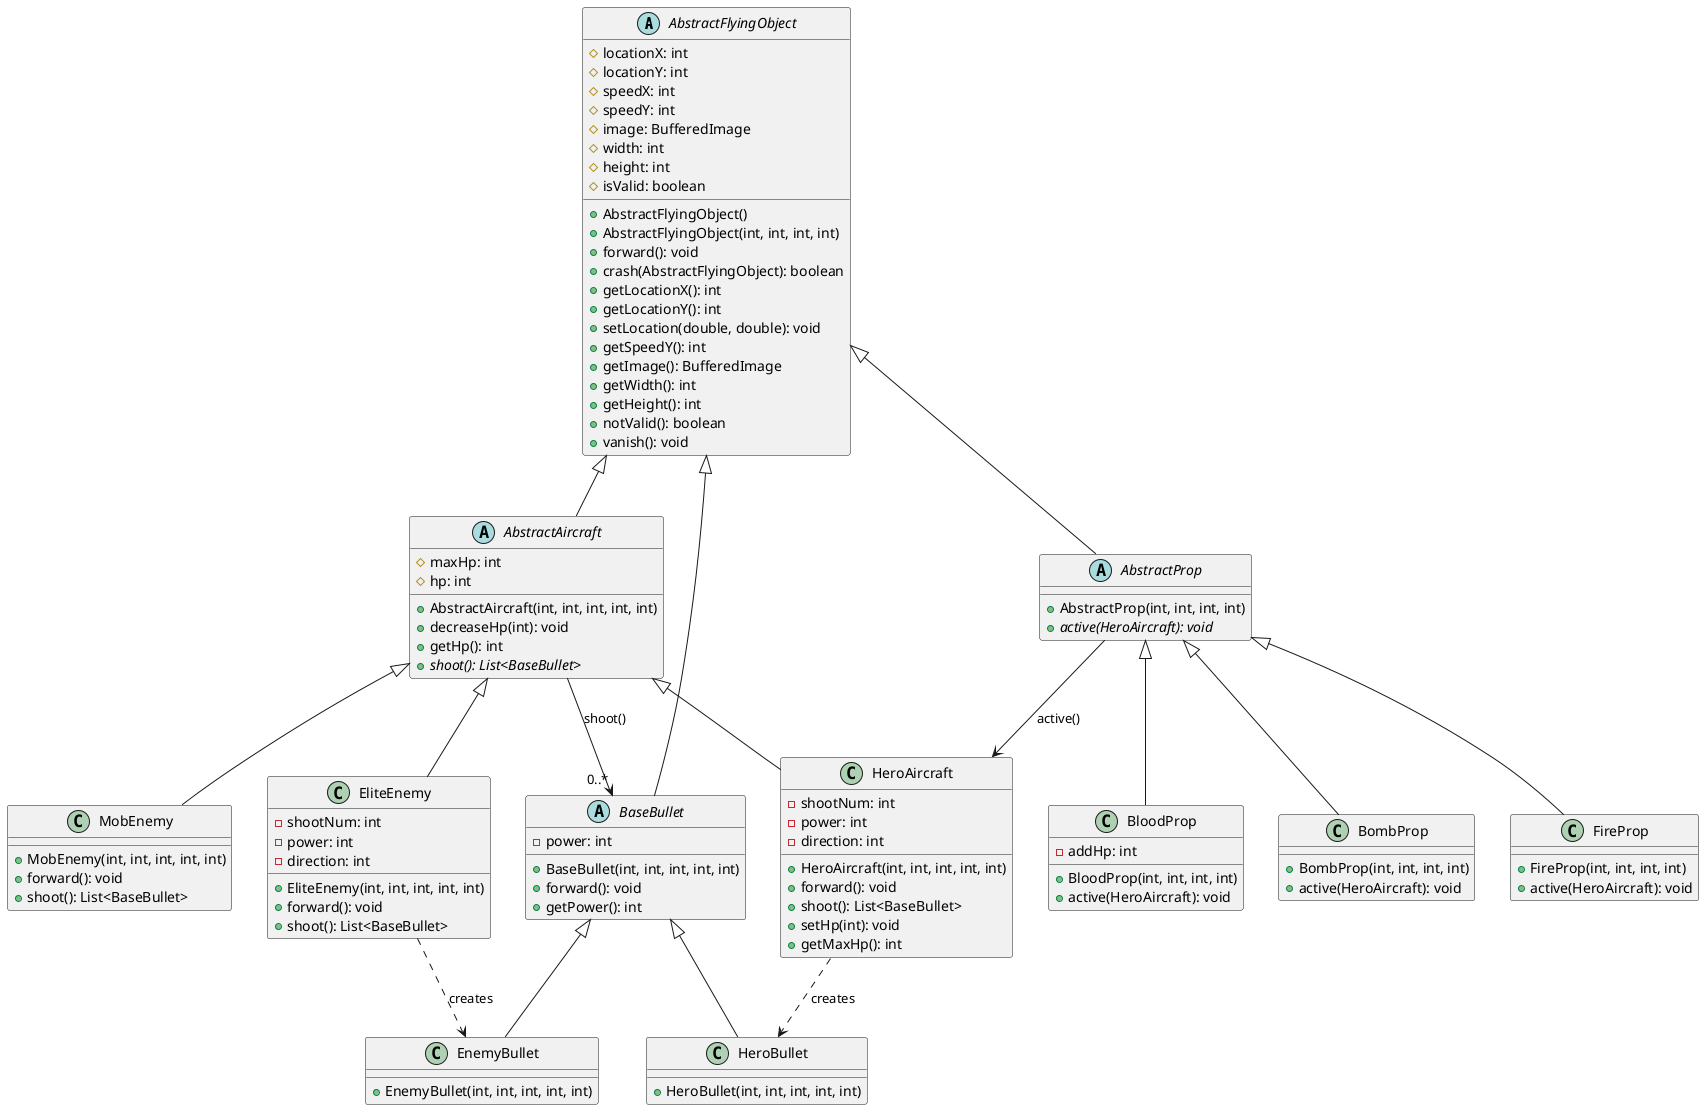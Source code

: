 @startuml
'https://plantuml.com/class-diagram

abstract class AbstractFlyingObject {
  # locationX: int
  # locationY: int
  # speedX: int
  # speedY: int
  # image: BufferedImage
  # width: int
  # height: int
  # isValid: boolean

  + AbstractFlyingObject()
  + AbstractFlyingObject(int, int, int, int)
  + forward(): void
  + crash(AbstractFlyingObject): boolean
  + getLocationX(): int
  + getLocationY(): int
  + setLocation(double, double): void
  + getSpeedY(): int
  + getImage(): BufferedImage
  + getWidth(): int
  + getHeight(): int
  + notValid(): boolean
  + vanish(): void
}

abstract class AbstractAircraft {
  # maxHp: int
  # hp: int

  + AbstractAircraft(int, int, int, int, int)
  + decreaseHp(int): void
  + getHp(): int
  + {abstract} shoot(): List<BaseBullet>
}

class HeroAircraft {
  - shootNum: int
  - power: int
  - direction: int

  + HeroAircraft(int, int, int, int, int)
  + forward(): void
  + shoot(): List<BaseBullet>
  + setHp(int): void
  + getMaxHp(): int
}

class EliteEnemy {
  - shootNum: int
  - power: int
  - direction: int

  + EliteEnemy(int, int, int, int, int)
  + forward(): void
  + shoot(): List<BaseBullet>
}

class MobEnemy {
  + MobEnemy(int, int, int, int, int)
  + forward(): void
  + shoot(): List<BaseBullet>
}

abstract class BaseBullet {
  - power: int

  + BaseBullet(int, int, int, int, int)
  + forward(): void
  + getPower(): int
}

class HeroBullet {
  + HeroBullet(int, int, int, int, int)
}

class EnemyBullet {
  + EnemyBullet(int, int, int, int, int)
}

abstract class AbstractProp {
  + AbstractProp(int, int, int, int)
  + {abstract} active(HeroAircraft): void
}

class BloodProp {
  - addHp: int

  + BloodProp(int, int, int, int)
  + active(HeroAircraft): void
}

class BombProp {
  + BombProp(int, int, int, int)
  + active(HeroAircraft): void
}

class FireProp {
  + FireProp(int, int, int, int)
  + active(HeroAircraft): void
}

' 继承关系
AbstractFlyingObject <|-- AbstractAircraft
AbstractFlyingObject <|-- BaseBullet
AbstractFlyingObject <|-- AbstractProp

AbstractAircraft <|-- HeroAircraft
AbstractAircraft <|-- EliteEnemy
AbstractAircraft <|-- MobEnemy

BaseBullet <|-- HeroBullet
BaseBullet <|-- EnemyBullet

AbstractProp <|-- BloodProp
AbstractProp <|-- BombProp
AbstractProp <|-- FireProp

' 关联关系
AbstractAircraft --> "0..*" BaseBullet : shoot()
AbstractProp --> HeroAircraft : active()

' 依赖关系
HeroAircraft ..> HeroBullet : creates
EliteEnemy ..> EnemyBullet : creates

@enduml